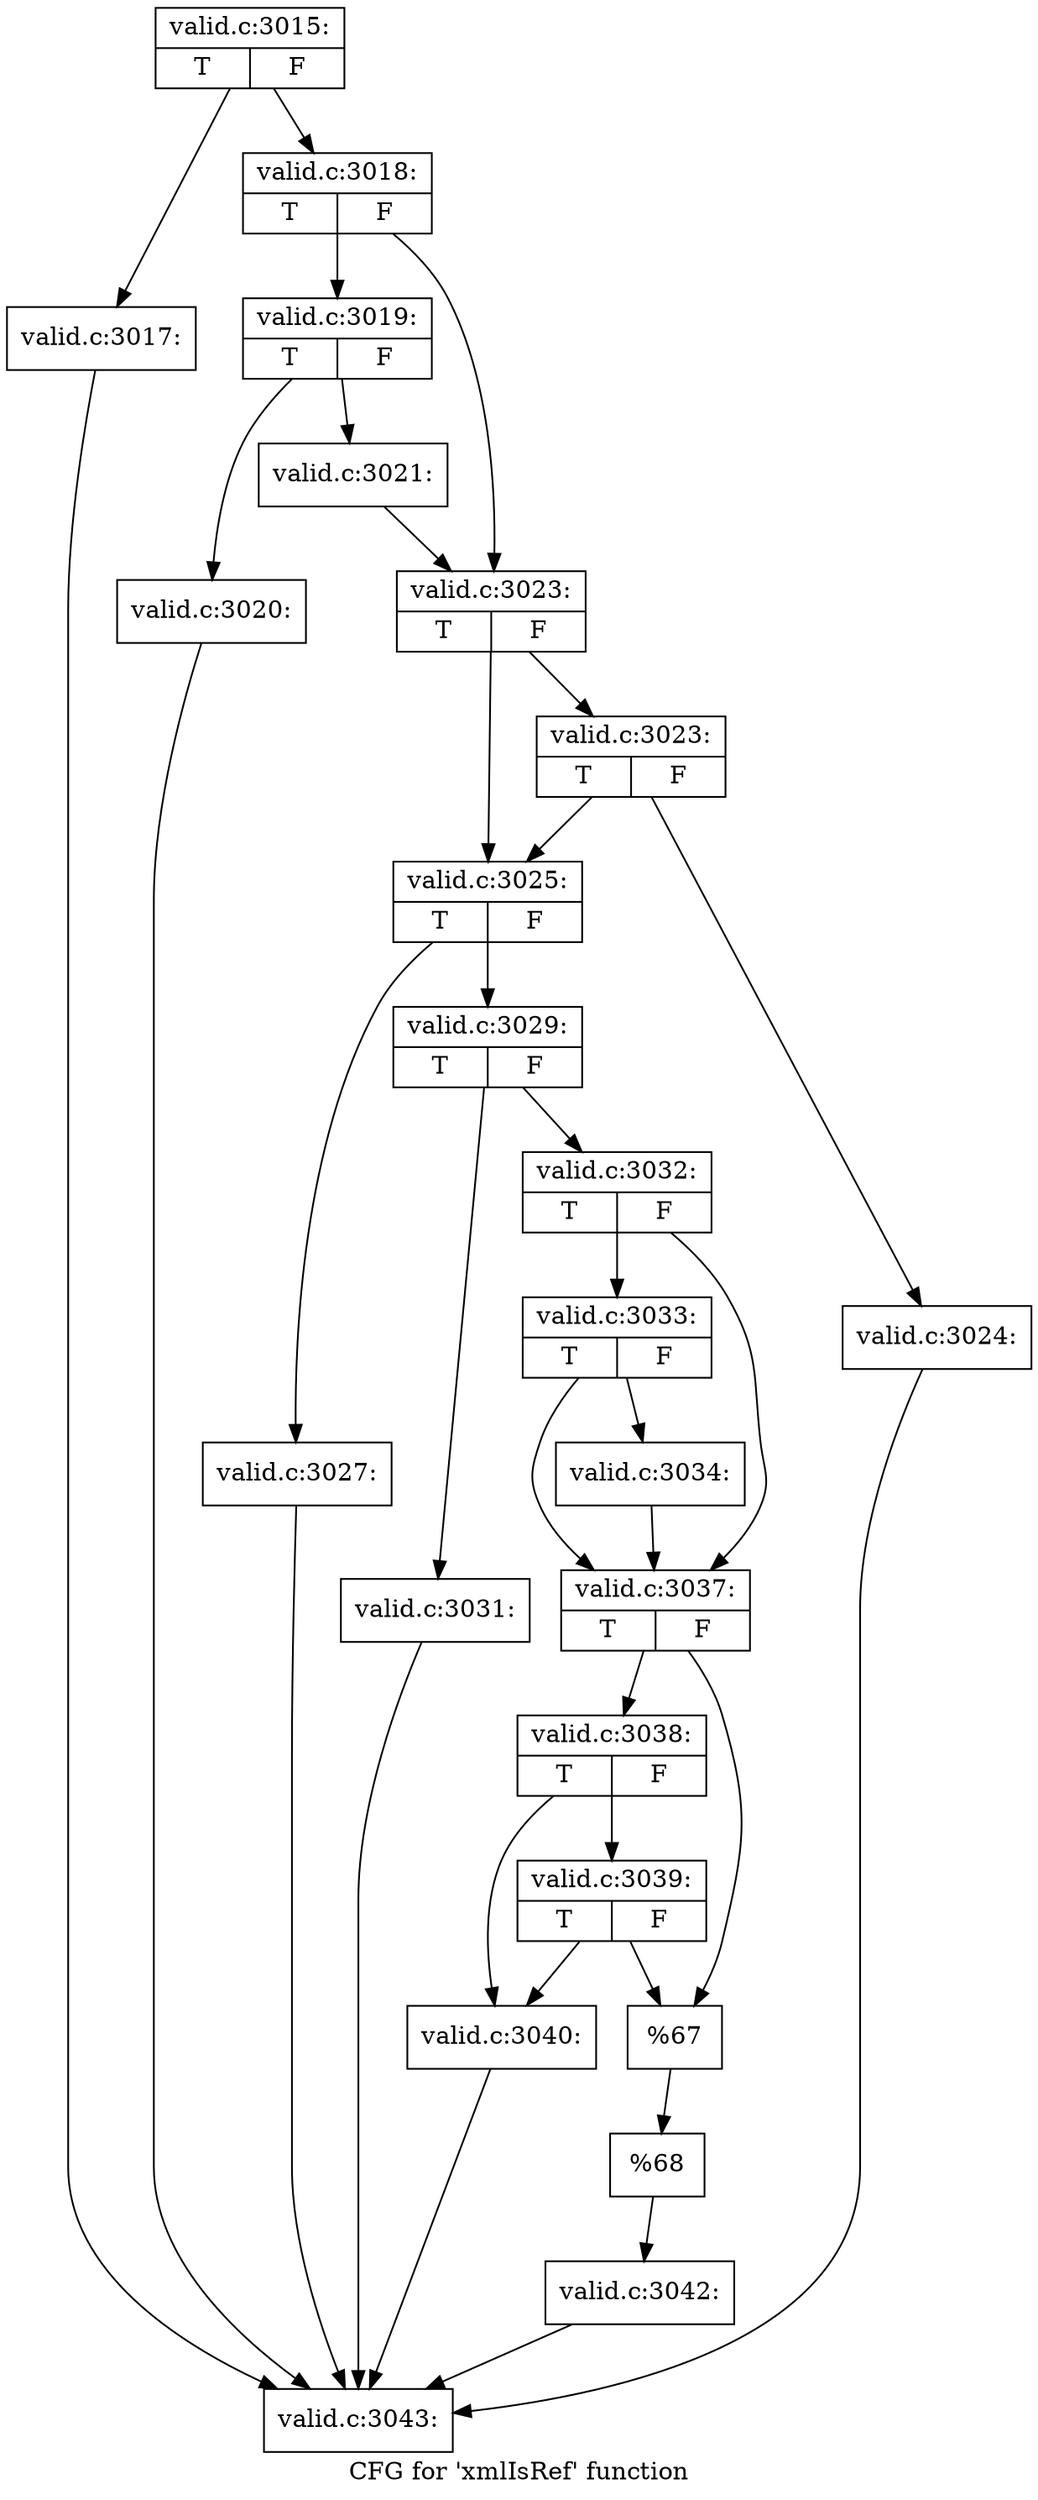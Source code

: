 digraph "CFG for 'xmlIsRef' function" {
	label="CFG for 'xmlIsRef' function";

	Node0x500a4d0 [shape=record,label="{valid.c:3015:|{<s0>T|<s1>F}}"];
	Node0x500a4d0 -> Node0x5016ed0;
	Node0x500a4d0 -> Node0x5016f20;
	Node0x5016ed0 [shape=record,label="{valid.c:3017:}"];
	Node0x5016ed0 -> Node0x50135e0;
	Node0x5016f20 [shape=record,label="{valid.c:3018:|{<s0>T|<s1>F}}"];
	Node0x5016f20 -> Node0x5019fc0;
	Node0x5016f20 -> Node0x501a010;
	Node0x5019fc0 [shape=record,label="{valid.c:3019:|{<s0>T|<s1>F}}"];
	Node0x5019fc0 -> Node0x501a610;
	Node0x5019fc0 -> Node0x501a660;
	Node0x501a610 [shape=record,label="{valid.c:3020:}"];
	Node0x501a610 -> Node0x50135e0;
	Node0x501a660 [shape=record,label="{valid.c:3021:}"];
	Node0x501a660 -> Node0x501a010;
	Node0x501a010 [shape=record,label="{valid.c:3023:|{<s0>T|<s1>F}}"];
	Node0x501a010 -> Node0x501acd0;
	Node0x501a010 -> Node0x501ac80;
	Node0x501acd0 [shape=record,label="{valid.c:3023:|{<s0>T|<s1>F}}"];
	Node0x501acd0 -> Node0x501abe0;
	Node0x501acd0 -> Node0x501ac80;
	Node0x501abe0 [shape=record,label="{valid.c:3024:}"];
	Node0x501abe0 -> Node0x50135e0;
	Node0x501ac80 [shape=record,label="{valid.c:3025:|{<s0>T|<s1>F}}"];
	Node0x501ac80 -> Node0x501b690;
	Node0x501ac80 -> Node0x501b730;
	Node0x501b690 [shape=record,label="{valid.c:3027:}"];
	Node0x501b690 -> Node0x50135e0;
	Node0x501b730 [shape=record,label="{valid.c:3029:|{<s0>T|<s1>F}}"];
	Node0x501b730 -> Node0x501c0d0;
	Node0x501b730 -> Node0x501c120;
	Node0x501c0d0 [shape=record,label="{valid.c:3031:}"];
	Node0x501c0d0 -> Node0x50135e0;
	Node0x501c120 [shape=record,label="{valid.c:3032:|{<s0>T|<s1>F}}"];
	Node0x501c120 -> Node0x501cd60;
	Node0x501c120 -> Node0x501cd10;
	Node0x501cd60 [shape=record,label="{valid.c:3033:|{<s0>T|<s1>F}}"];
	Node0x501cd60 -> Node0x501ccc0;
	Node0x501cd60 -> Node0x501cd10;
	Node0x501ccc0 [shape=record,label="{valid.c:3034:}"];
	Node0x501ccc0 -> Node0x501cd10;
	Node0x501cd10 [shape=record,label="{valid.c:3037:|{<s0>T|<s1>F}}"];
	Node0x501cd10 -> Node0x501e440;
	Node0x501cd10 -> Node0x501e3f0;
	Node0x501e440 [shape=record,label="{valid.c:3038:|{<s0>T|<s1>F}}"];
	Node0x501e440 -> Node0x501e3a0;
	Node0x501e440 -> Node0x501e750;
	Node0x501e750 [shape=record,label="{valid.c:3039:|{<s0>T|<s1>F}}"];
	Node0x501e750 -> Node0x501e3a0;
	Node0x501e750 -> Node0x501e3f0;
	Node0x501e3a0 [shape=record,label="{valid.c:3040:}"];
	Node0x501e3a0 -> Node0x50135e0;
	Node0x501e3f0 [shape=record,label="{%67}"];
	Node0x501e3f0 -> Node0x501b6e0;
	Node0x501b6e0 [shape=record,label="{%68}"];
	Node0x501b6e0 -> Node0x501ac30;
	Node0x501ac30 [shape=record,label="{valid.c:3042:}"];
	Node0x501ac30 -> Node0x50135e0;
	Node0x50135e0 [shape=record,label="{valid.c:3043:}"];
}
